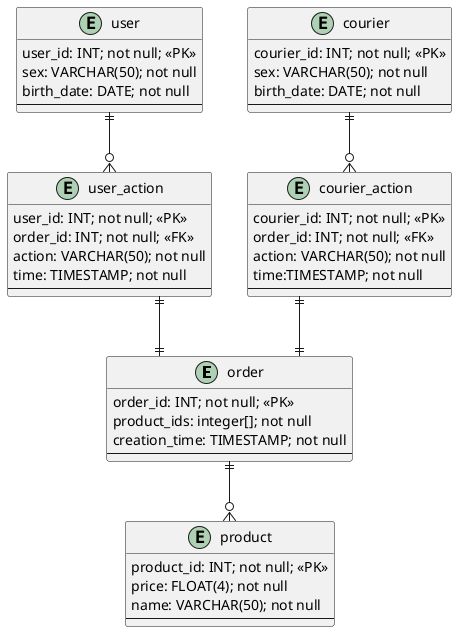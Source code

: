 @startuml
skinparam linetype ortho

entity order {
order_id: INT; not null; <<PK>>
product_ids: integer[]; not null
creation_time: TIMESTAMP; not null
--
}
entity user {
user_id: INT; not null; <<PK>>
sex: VARCHAR(50); not null
birth_date: DATE; not null
--
}
entity user_action {
user_id: INT; not null; <<PK>>
order_id: INT; not null; <<FK>>
action: VARCHAR(50); not null
time: TIMESTAMP; not null
--
}
entity product {
product_id: INT; not null; <<PK>>
price: FLOAT(4); not null
name: VARCHAR(50); not null
--
}
entity courier {
courier_id: INT; not null; <<PK>>
sex: VARCHAR(50); not null
birth_date: DATE; not null
--
}
entity courier_action {
courier_id: INT; not null; <<PK>>
order_id: INT; not null; <<FK>>
action: VARCHAR(50); not null
time:TIMESTAMP; not null
--
}

user ||--o{ user_action
user_action ||--|| order
courier ||--o{ courier_action
courier_action ||--|| order
order ||--o{ product
@enduml
